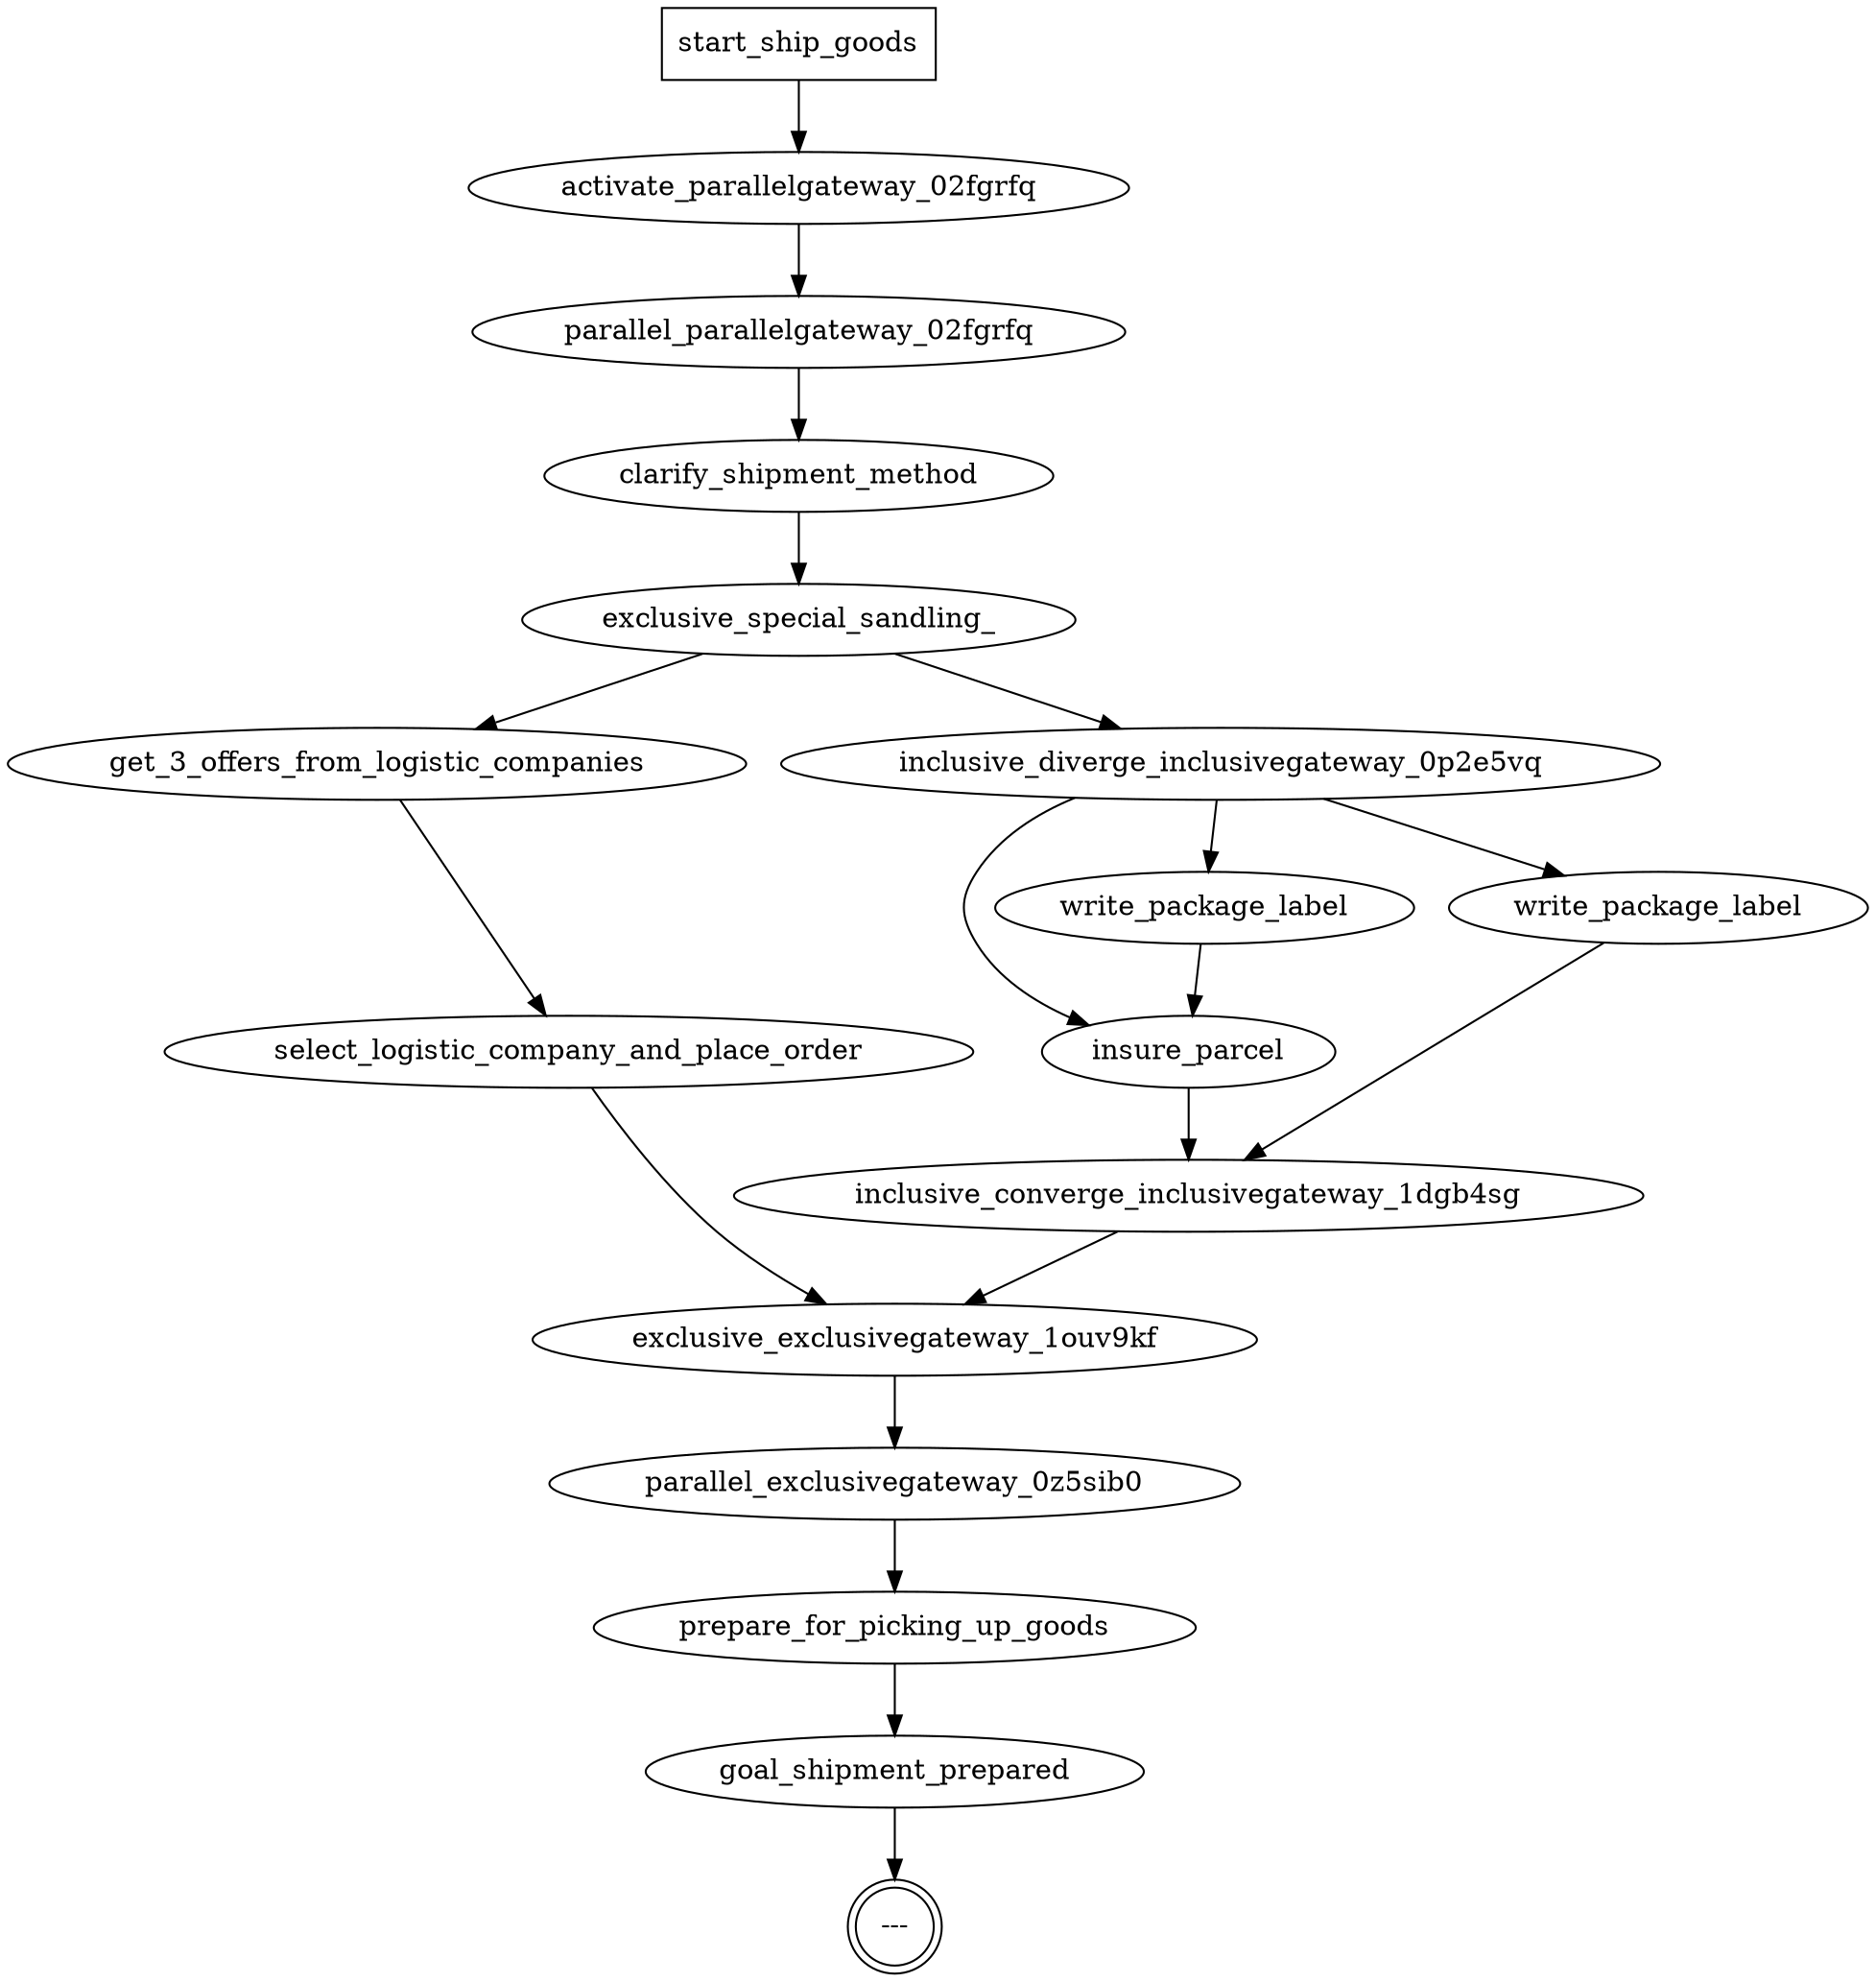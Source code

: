 digraph {
  0 [label="---", shape=doublecircle];
  13 [label="insure_parcel"];
  20 [label="write_package_label"];
  27 [label="write_package_label"];
  5 [label="select_logistic_company_and_place_order"];
  6 [label="get_3_offers_from_logistic_companies"];
  1 [label="goal_shipment_prepared"];
  2 [label="prepare_for_picking_up_goods"];
  3 [label="parallel_exclusivegateway_0z5sib0"];
  4 [label="exclusive_exclusivegateway_1ouv9kf"];
  22 [label="exclusive_special_sandling_"];
  12 [label="inclusive_converge_inclusivegateway_1dgb4sg"];
  24 [label="parallel_parallelgateway_02fgrfq"];
  26 [label="start_ship_goods", shape=box];
  21 [label="inclusive_diverge_inclusivegateway_0p2e5vq"];
  23 [label="clarify_shipment_method"];
  25 [label="activate_parallelgateway_02fgrfq"];
  13 -> 12;
  20 -> 12;
  27 -> 13;
  5 -> 4;
  6 -> 5;
  1 -> 0;
  2 -> 1;
  3 -> 2;
  4 -> 3;
  22 -> 21;
  22 -> 6;
  12 -> 4;
  24 -> 23;
  26 -> 25;
  21 -> 27;
  21 -> 13;
  21 -> 20;
  23 -> 22;
  25 -> 24;
}
